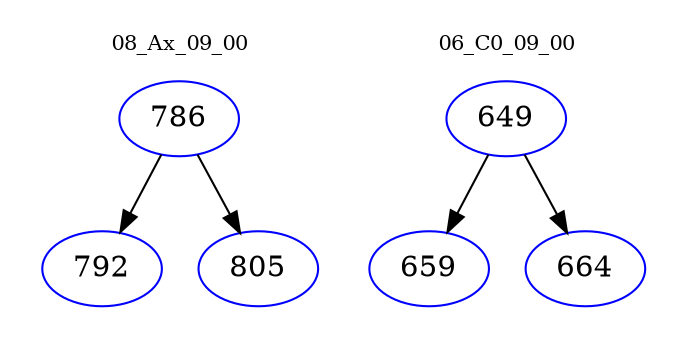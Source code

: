 digraph{
subgraph cluster_0 {
color = white
label = "08_Ax_09_00";
fontsize=10;
T0_786 [label="786", color="blue"]
T0_786 -> T0_792 [color="black"]
T0_792 [label="792", color="blue"]
T0_786 -> T0_805 [color="black"]
T0_805 [label="805", color="blue"]
}
subgraph cluster_1 {
color = white
label = "06_C0_09_00";
fontsize=10;
T1_649 [label="649", color="blue"]
T1_649 -> T1_659 [color="black"]
T1_659 [label="659", color="blue"]
T1_649 -> T1_664 [color="black"]
T1_664 [label="664", color="blue"]
}
}
